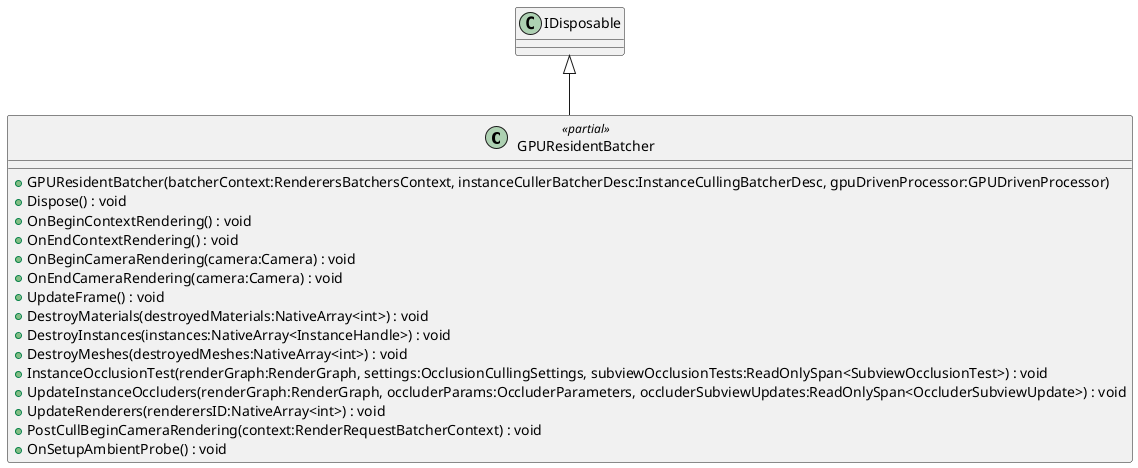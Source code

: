 @startuml
class GPUResidentBatcher <<partial>> {
    + GPUResidentBatcher(batcherContext:RenderersBatchersContext, instanceCullerBatcherDesc:InstanceCullingBatcherDesc, gpuDrivenProcessor:GPUDrivenProcessor)
    + Dispose() : void
    + OnBeginContextRendering() : void
    + OnEndContextRendering() : void
    + OnBeginCameraRendering(camera:Camera) : void
    + OnEndCameraRendering(camera:Camera) : void
    + UpdateFrame() : void
    + DestroyMaterials(destroyedMaterials:NativeArray<int>) : void
    + DestroyInstances(instances:NativeArray<InstanceHandle>) : void
    + DestroyMeshes(destroyedMeshes:NativeArray<int>) : void
    + InstanceOcclusionTest(renderGraph:RenderGraph, settings:OcclusionCullingSettings, subviewOcclusionTests:ReadOnlySpan<SubviewOcclusionTest>) : void
    + UpdateInstanceOccluders(renderGraph:RenderGraph, occluderParams:OccluderParameters, occluderSubviewUpdates:ReadOnlySpan<OccluderSubviewUpdate>) : void
    + UpdateRenderers(renderersID:NativeArray<int>) : void
    + PostCullBeginCameraRendering(context:RenderRequestBatcherContext) : void
    + OnSetupAmbientProbe() : void
}
IDisposable <|-- GPUResidentBatcher
@enduml
